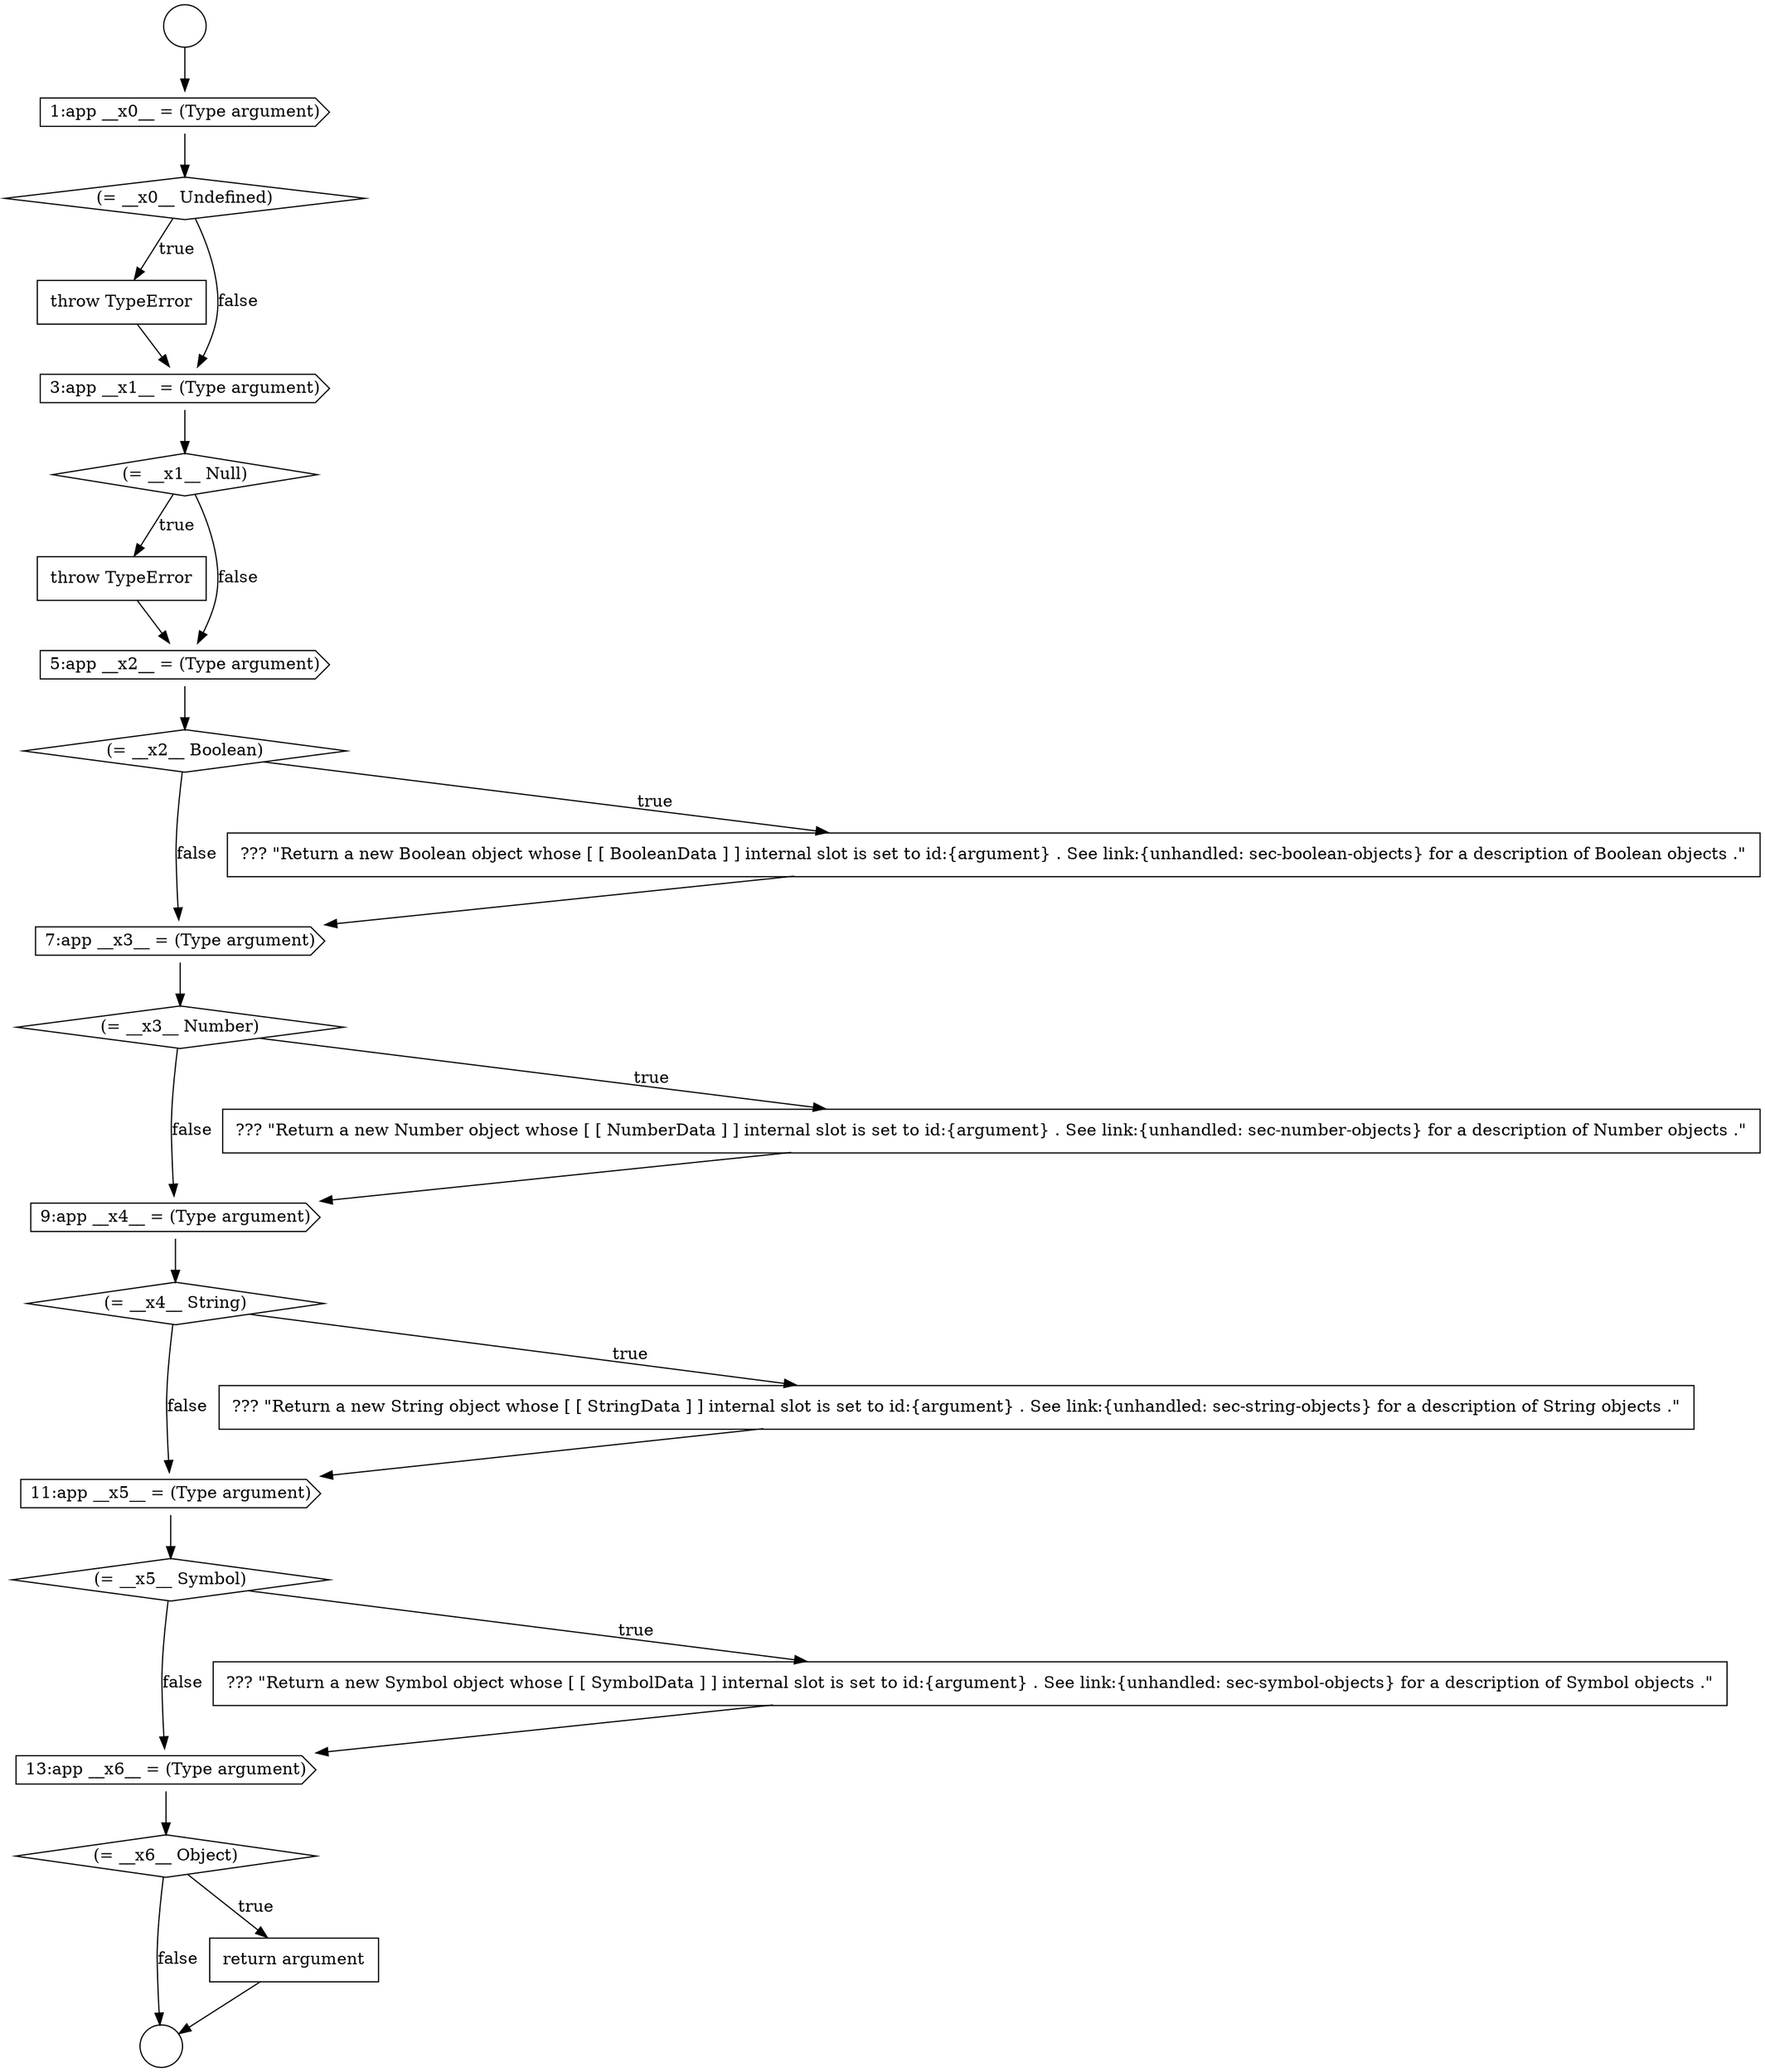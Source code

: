 digraph {
  node19533 [shape=diamond, label=<<font color="black">(= __x1__ Null)</font>> color="black" fillcolor="white" style=filled]
  node19544 [shape=cds, label=<<font color="black">11:app __x5__ = (Type argument)</font>> color="black" fillcolor="white" style=filled]
  node19534 [shape=none, margin=0, label=<<font color="black">
    <table border="0" cellborder="1" cellspacing="0" cellpadding="10">
      <tr><td align="left">throw TypeError</td></tr>
    </table>
  </font>> color="black" fillcolor="white" style=filled]
  node19539 [shape=diamond, label=<<font color="black">(= __x3__ Number)</font>> color="black" fillcolor="white" style=filled]
  node19547 [shape=cds, label=<<font color="black">13:app __x6__ = (Type argument)</font>> color="black" fillcolor="white" style=filled]
  node19530 [shape=diamond, label=<<font color="black">(= __x0__ Undefined)</font>> color="black" fillcolor="white" style=filled]
  node19538 [shape=cds, label=<<font color="black">7:app __x3__ = (Type argument)</font>> color="black" fillcolor="white" style=filled]
  node19542 [shape=diamond, label=<<font color="black">(= __x4__ String)</font>> color="black" fillcolor="white" style=filled]
  node19531 [shape=none, margin=0, label=<<font color="black">
    <table border="0" cellborder="1" cellspacing="0" cellpadding="10">
      <tr><td align="left">throw TypeError</td></tr>
    </table>
  </font>> color="black" fillcolor="white" style=filled]
  node19536 [shape=diamond, label=<<font color="black">(= __x2__ Boolean)</font>> color="black" fillcolor="white" style=filled]
  node19537 [shape=none, margin=0, label=<<font color="black">
    <table border="0" cellborder="1" cellspacing="0" cellpadding="10">
      <tr><td align="left">??? &quot;Return a new Boolean object whose [ [ BooleanData ] ] internal slot is set to id:{argument} . See link:{unhandled: sec-boolean-objects} for a description of Boolean objects .&quot;</td></tr>
    </table>
  </font>> color="black" fillcolor="white" style=filled]
  node19532 [shape=cds, label=<<font color="black">3:app __x1__ = (Type argument)</font>> color="black" fillcolor="white" style=filled]
  node19541 [shape=cds, label=<<font color="black">9:app __x4__ = (Type argument)</font>> color="black" fillcolor="white" style=filled]
  node19528 [shape=circle label=" " color="black" fillcolor="white" style=filled]
  node19545 [shape=diamond, label=<<font color="black">(= __x5__ Symbol)</font>> color="black" fillcolor="white" style=filled]
  node19540 [shape=none, margin=0, label=<<font color="black">
    <table border="0" cellborder="1" cellspacing="0" cellpadding="10">
      <tr><td align="left">??? &quot;Return a new Number object whose [ [ NumberData ] ] internal slot is set to id:{argument} . See link:{unhandled: sec-number-objects} for a description of Number objects .&quot;</td></tr>
    </table>
  </font>> color="black" fillcolor="white" style=filled]
  node19543 [shape=none, margin=0, label=<<font color="black">
    <table border="0" cellborder="1" cellspacing="0" cellpadding="10">
      <tr><td align="left">??? &quot;Return a new String object whose [ [ StringData ] ] internal slot is set to id:{argument} . See link:{unhandled: sec-string-objects} for a description of String objects .&quot;</td></tr>
    </table>
  </font>> color="black" fillcolor="white" style=filled]
  node19546 [shape=none, margin=0, label=<<font color="black">
    <table border="0" cellborder="1" cellspacing="0" cellpadding="10">
      <tr><td align="left">??? &quot;Return a new Symbol object whose [ [ SymbolData ] ] internal slot is set to id:{argument} . See link:{unhandled: sec-symbol-objects} for a description of Symbol objects .&quot;</td></tr>
    </table>
  </font>> color="black" fillcolor="white" style=filled]
  node19529 [shape=cds, label=<<font color="black">1:app __x0__ = (Type argument)</font>> color="black" fillcolor="white" style=filled]
  node19548 [shape=diamond, label=<<font color="black">(= __x6__ Object)</font>> color="black" fillcolor="white" style=filled]
  node19535 [shape=cds, label=<<font color="black">5:app __x2__ = (Type argument)</font>> color="black" fillcolor="white" style=filled]
  node19549 [shape=none, margin=0, label=<<font color="black">
    <table border="0" cellborder="1" cellspacing="0" cellpadding="10">
      <tr><td align="left">return argument</td></tr>
    </table>
  </font>> color="black" fillcolor="white" style=filled]
  node19527 [shape=circle label=" " color="black" fillcolor="white" style=filled]
  node19532 -> node19533 [ color="black"]
  node19534 -> node19535 [ color="black"]
  node19540 -> node19541 [ color="black"]
  node19533 -> node19534 [label=<<font color="black">true</font>> color="black"]
  node19533 -> node19535 [label=<<font color="black">false</font>> color="black"]
  node19531 -> node19532 [ color="black"]
  node19536 -> node19537 [label=<<font color="black">true</font>> color="black"]
  node19536 -> node19538 [label=<<font color="black">false</font>> color="black"]
  node19549 -> node19528 [ color="black"]
  node19548 -> node19549 [label=<<font color="black">true</font>> color="black"]
  node19548 -> node19528 [label=<<font color="black">false</font>> color="black"]
  node19543 -> node19544 [ color="black"]
  node19544 -> node19545 [ color="black"]
  node19539 -> node19540 [label=<<font color="black">true</font>> color="black"]
  node19539 -> node19541 [label=<<font color="black">false</font>> color="black"]
  node19546 -> node19547 [ color="black"]
  node19541 -> node19542 [ color="black"]
  node19542 -> node19543 [label=<<font color="black">true</font>> color="black"]
  node19542 -> node19544 [label=<<font color="black">false</font>> color="black"]
  node19535 -> node19536 [ color="black"]
  node19529 -> node19530 [ color="black"]
  node19530 -> node19531 [label=<<font color="black">true</font>> color="black"]
  node19530 -> node19532 [label=<<font color="black">false</font>> color="black"]
  node19527 -> node19529 [ color="black"]
  node19538 -> node19539 [ color="black"]
  node19537 -> node19538 [ color="black"]
  node19547 -> node19548 [ color="black"]
  node19545 -> node19546 [label=<<font color="black">true</font>> color="black"]
  node19545 -> node19547 [label=<<font color="black">false</font>> color="black"]
}
